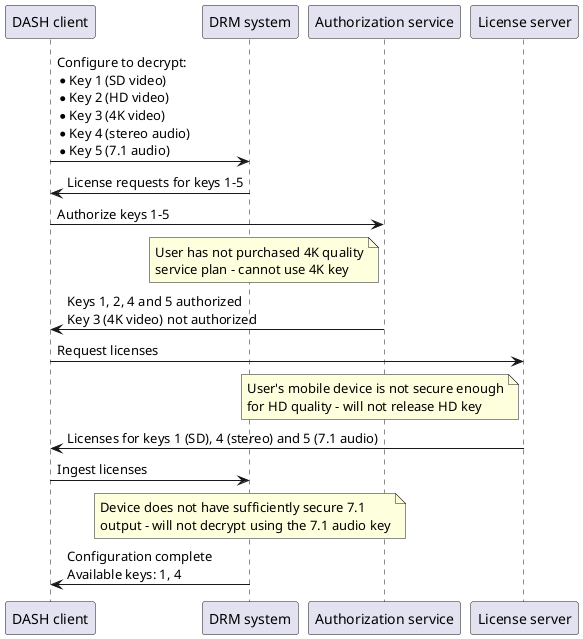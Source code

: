 @startuml

participant "DASH client" as Client
participant "DRM system" as DRM
participant "Authorization service" as Authz
participant "License server" as LS

Client -> DRM : Configure to decrypt:\n* Key 1 (SD video)\n* Key 2 (HD video)\n* Key 3 (4K video)\n* Key 4 (stereo audio)\n* Key 5 (7.1 audio)
DRM -> Client : License requests for keys 1-5

Client -> Authz : Authorize keys 1-5
note left of Authz: User has not purchased 4K quality\nservice plan - cannot use 4K key
Authz -> Client : Keys 1, 2, 4 and 5 authorized\nKey 3 (4K video) not authorized

Client -> LS : Request licenses
note left of LS: User's mobile device is not secure enough\nfor HD quality - will not release HD key
LS -> Client : Licenses for keys 1 (SD), 4 (stereo) and 5 (7.1 audio)

Client -> DRM : Ingest licenses
note over DRM: Device does not have sufficiently secure 7.1\noutput - will not decrypt using the 7.1 audio key
DRM -> Client: Configuration complete\nAvailable keys: 1, 4

@enduml